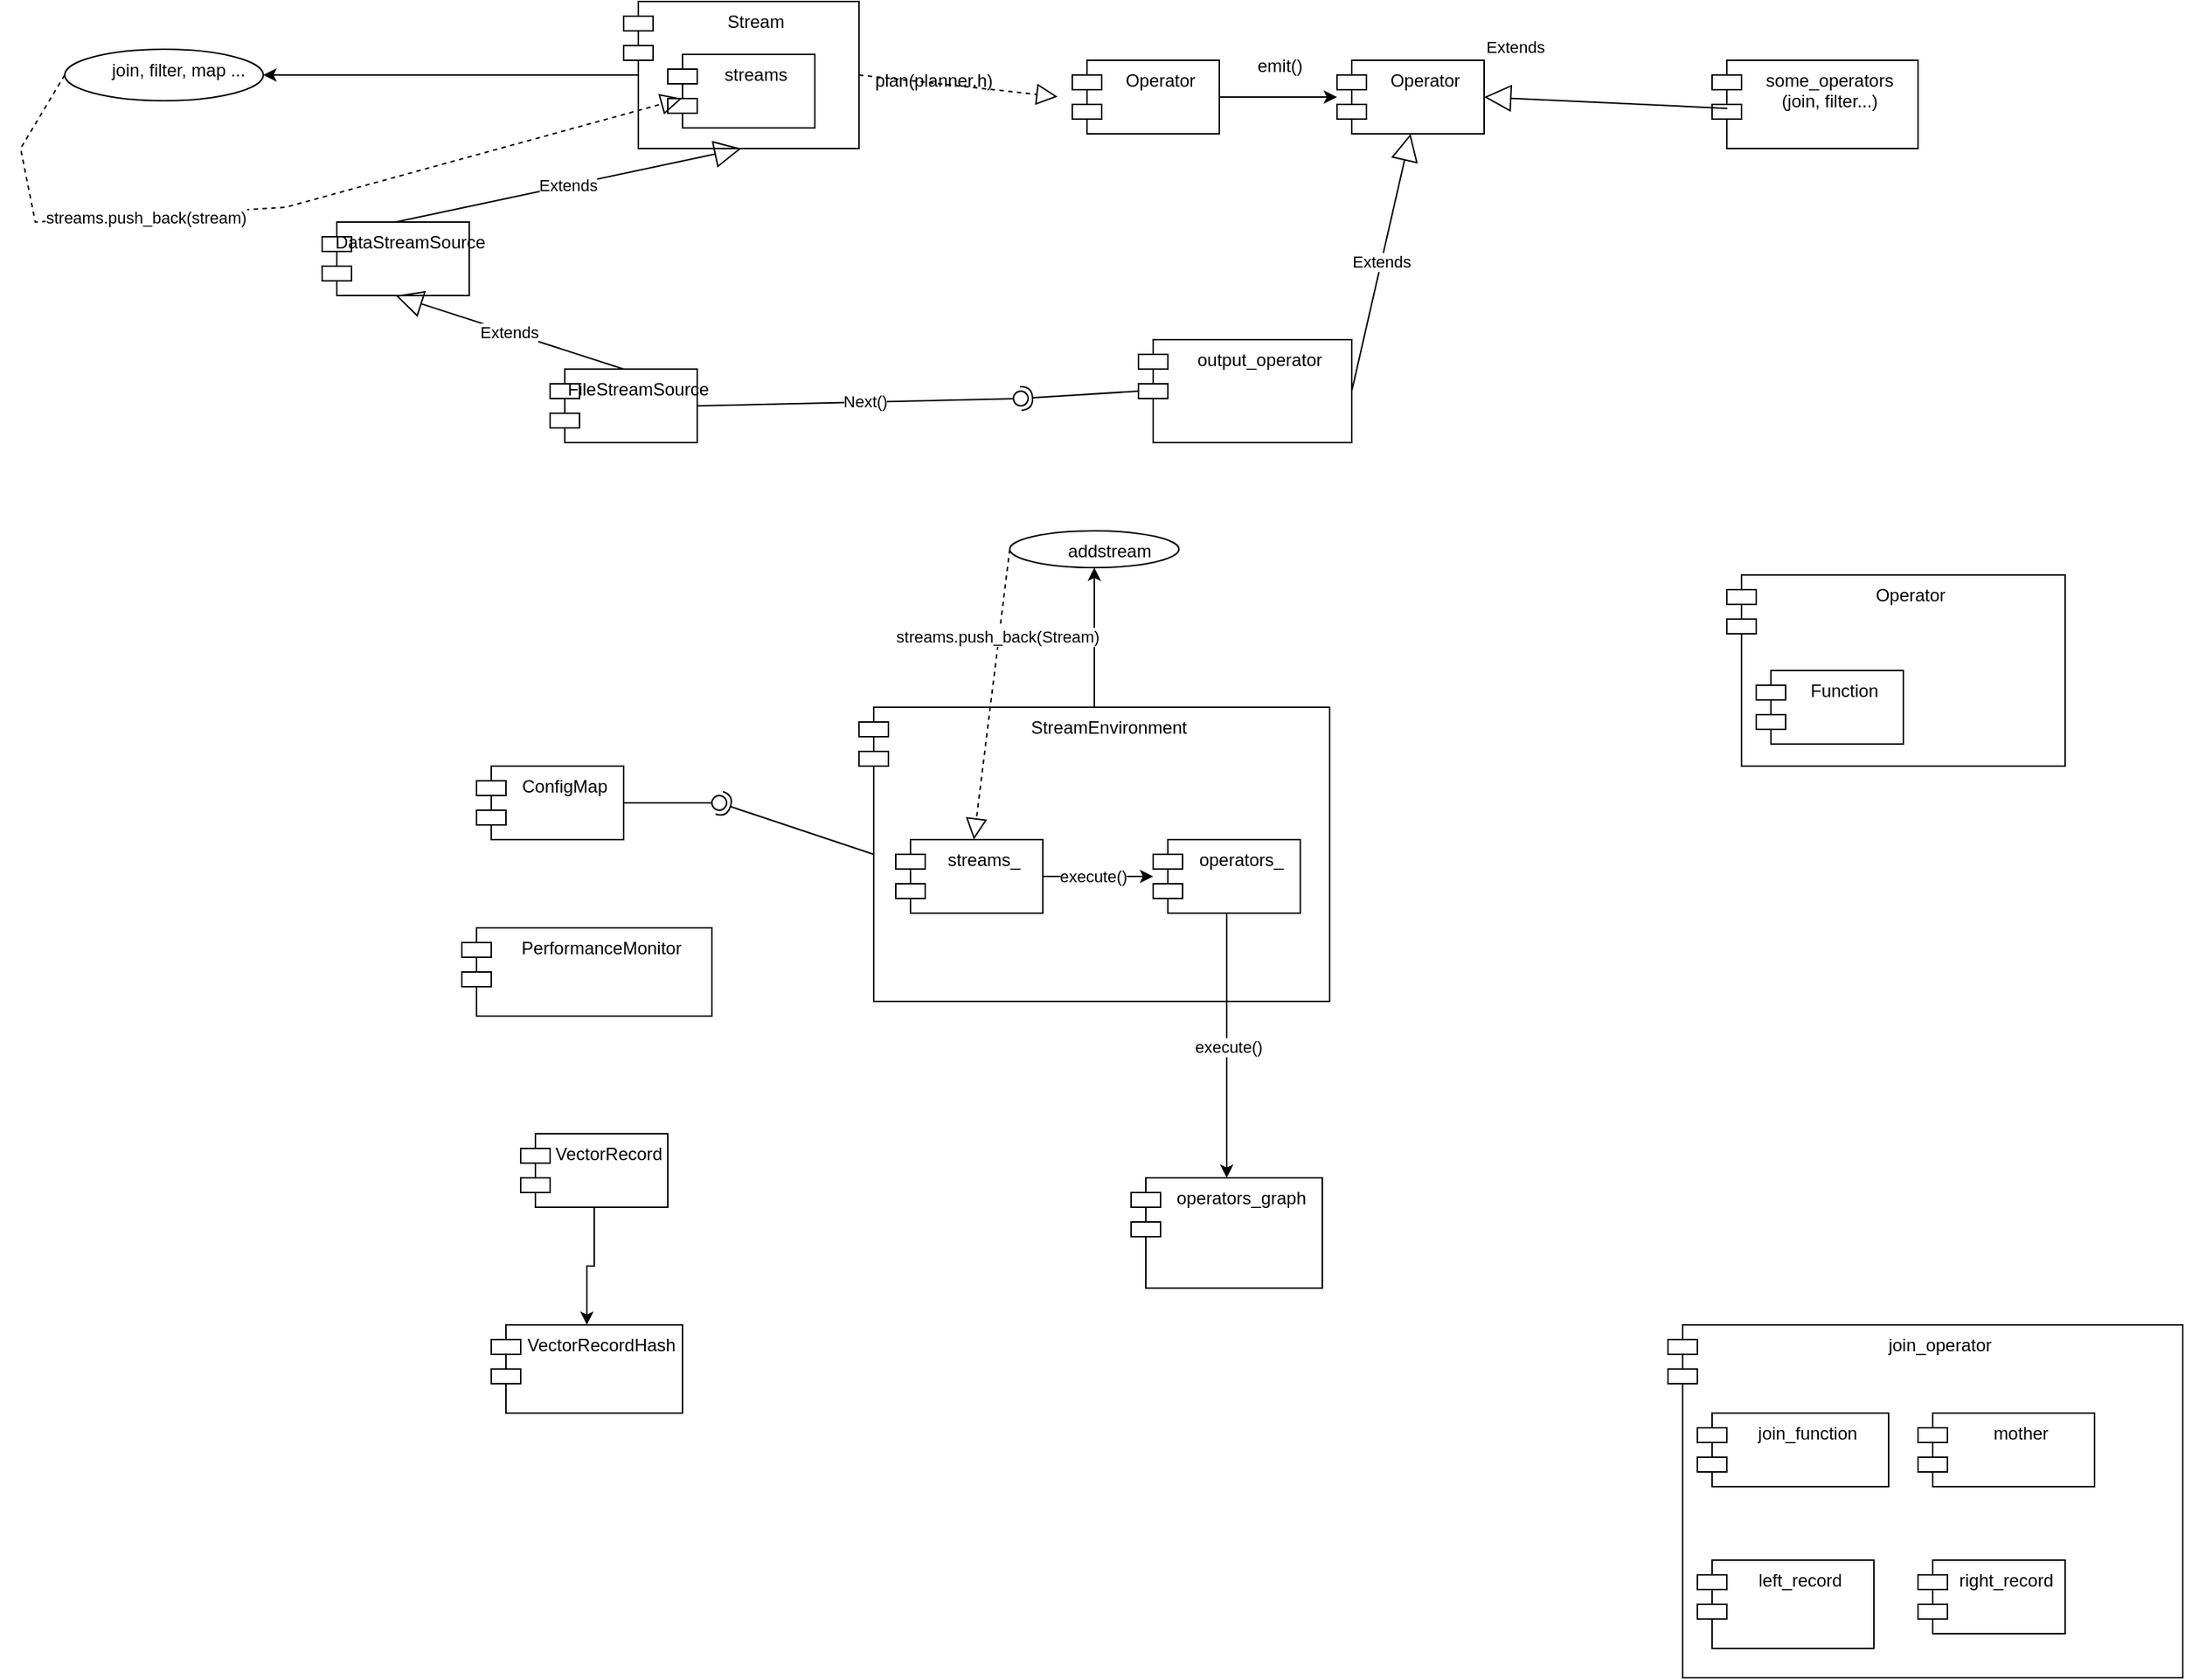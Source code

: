 <mxfile version="26.1.0">
  <diagram id="LVMDON9IrTu63IfpqEFc" name="第 1 页">
    <mxGraphModel dx="1529" dy="931" grid="1" gridSize="10" guides="1" tooltips="1" connect="1" arrows="1" fold="1" page="1" pageScale="1" pageWidth="1920" pageHeight="1200" math="0" shadow="0">
      <root>
        <mxCell id="0" />
        <mxCell id="1" parent="0" />
        <mxCell id="woGxTImo8XdjNX983pwg-132" value="" style="edgeStyle=orthogonalEdgeStyle;rounded=0;orthogonalLoop=1;jettySize=auto;html=1;exitX=0;exitY=0.5;exitDx=10;exitDy=0;exitPerimeter=0;" edge="1" parent="1" source="woGxTImo8XdjNX983pwg-3" target="woGxTImo8XdjNX983pwg-131">
          <mxGeometry relative="1" as="geometry" />
        </mxCell>
        <mxCell id="woGxTImo8XdjNX983pwg-3" value="Stream" style="shape=module;align=left;spacingLeft=20;align=center;verticalAlign=top;whiteSpace=wrap;html=1;" vertex="1" parent="1">
          <mxGeometry x="490" y="30" width="160" height="100" as="geometry" />
        </mxCell>
        <mxCell id="woGxTImo8XdjNX983pwg-9" value="DataStreamSource" style="shape=module;align=left;spacingLeft=20;align=center;verticalAlign=top;whiteSpace=wrap;html=1;" vertex="1" parent="1">
          <mxGeometry x="285" y="180" width="100" height="50" as="geometry" />
        </mxCell>
        <mxCell id="woGxTImo8XdjNX983pwg-10" value="FileStreamSource" style="shape=module;align=left;spacingLeft=20;align=center;verticalAlign=top;whiteSpace=wrap;html=1;" vertex="1" parent="1">
          <mxGeometry x="440" y="280" width="100" height="50" as="geometry" />
        </mxCell>
        <mxCell id="woGxTImo8XdjNX983pwg-11" value="Extends" style="endArrow=block;endSize=16;endFill=0;html=1;rounded=0;exitX=0.5;exitY=0;exitDx=0;exitDy=0;entryX=0.5;entryY=1;entryDx=0;entryDy=0;" edge="1" parent="1" source="woGxTImo8XdjNX983pwg-9" target="woGxTImo8XdjNX983pwg-3">
          <mxGeometry width="160" relative="1" as="geometry">
            <mxPoint x="625" y="190" as="sourcePoint" />
            <mxPoint x="785" y="190" as="targetPoint" />
          </mxGeometry>
        </mxCell>
        <mxCell id="woGxTImo8XdjNX983pwg-12" value="Extends" style="endArrow=block;endSize=16;endFill=0;html=1;rounded=0;exitX=0.5;exitY=0;exitDx=0;exitDy=0;entryX=0.5;entryY=1;entryDx=0;entryDy=0;" edge="1" parent="1" source="woGxTImo8XdjNX983pwg-10" target="woGxTImo8XdjNX983pwg-9">
          <mxGeometry width="160" relative="1" as="geometry">
            <mxPoint x="625" y="190" as="sourcePoint" />
            <mxPoint x="785" y="190" as="targetPoint" />
          </mxGeometry>
        </mxCell>
        <mxCell id="woGxTImo8XdjNX983pwg-15" value="" style="ellipse;whiteSpace=wrap;html=1;align=center;aspect=fixed;fillColor=none;strokeColor=none;resizable=0;perimeter=centerPerimeter;rotatable=0;allowArrows=0;points=[];outlineConnect=1;" vertex="1" parent="1">
          <mxGeometry x="700" y="180" width="10" height="10" as="geometry" />
        </mxCell>
        <mxCell id="woGxTImo8XdjNX983pwg-52" value="" style="edgeStyle=orthogonalEdgeStyle;rounded=0;orthogonalLoop=1;jettySize=auto;html=1;" edge="1" parent="1" source="woGxTImo8XdjNX983pwg-16" target="woGxTImo8XdjNX983pwg-51">
          <mxGeometry relative="1" as="geometry" />
        </mxCell>
        <mxCell id="woGxTImo8XdjNX983pwg-16" value="Operator&lt;div&gt;&lt;br&gt;&lt;/div&gt;" style="shape=module;align=left;spacingLeft=20;align=center;verticalAlign=top;whiteSpace=wrap;html=1;" vertex="1" parent="1">
          <mxGeometry x="795" y="70" width="100" height="50" as="geometry" />
        </mxCell>
        <mxCell id="woGxTImo8XdjNX983pwg-17" value="" style="endArrow=block;dashed=1;endFill=0;endSize=12;html=1;rounded=0;exitX=1;exitY=0.5;exitDx=0;exitDy=0;" edge="1" parent="1" source="woGxTImo8XdjNX983pwg-3">
          <mxGeometry width="160" relative="1" as="geometry">
            <mxPoint x="625" y="94.76" as="sourcePoint" />
            <mxPoint x="785" y="94.76" as="targetPoint" />
          </mxGeometry>
        </mxCell>
        <mxCell id="woGxTImo8XdjNX983pwg-18" value="&lt;div&gt;plan(planner.h)&lt;/div&gt;" style="text;strokeColor=none;fillColor=none;align=left;verticalAlign=top;spacingLeft=4;spacingRight=4;overflow=hidden;rotatable=0;points=[[0,0.5],[1,0.5]];portConstraint=eastwest;whiteSpace=wrap;html=1;" vertex="1" parent="1">
          <mxGeometry x="655" y="70" width="100" height="26" as="geometry" />
        </mxCell>
        <mxCell id="woGxTImo8XdjNX983pwg-38" value="" style="ellipse;whiteSpace=wrap;html=1;align=center;aspect=fixed;fillColor=none;strokeColor=none;resizable=0;perimeter=centerPerimeter;rotatable=0;allowArrows=0;points=[];outlineConnect=1;" vertex="1" parent="1">
          <mxGeometry x="870" y="310" width="10" height="10" as="geometry" />
        </mxCell>
        <mxCell id="woGxTImo8XdjNX983pwg-51" value="Operator&lt;div&gt;&lt;br&gt;&lt;/div&gt;" style="shape=module;align=left;spacingLeft=20;align=center;verticalAlign=top;whiteSpace=wrap;html=1;" vertex="1" parent="1">
          <mxGeometry x="975" y="70" width="100" height="50" as="geometry" />
        </mxCell>
        <mxCell id="woGxTImo8XdjNX983pwg-54" value="emit()&lt;div&gt;&lt;br&gt;&lt;/div&gt;" style="text;strokeColor=none;fillColor=none;align=left;verticalAlign=top;spacingLeft=4;spacingRight=4;overflow=hidden;rotatable=0;points=[[0,0.5],[1,0.5]];portConstraint=eastwest;whiteSpace=wrap;html=1;" vertex="1" parent="1">
          <mxGeometry x="915" y="60" width="100" height="26" as="geometry" />
        </mxCell>
        <mxCell id="woGxTImo8XdjNX983pwg-65" value="" style="edgeStyle=orthogonalEdgeStyle;rounded=0;orthogonalLoop=1;jettySize=auto;html=1;" edge="1" parent="1" source="woGxTImo8XdjNX983pwg-55" target="woGxTImo8XdjNX983pwg-64">
          <mxGeometry relative="1" as="geometry" />
        </mxCell>
        <mxCell id="woGxTImo8XdjNX983pwg-55" value="StreamEnvironment&lt;div&gt;&lt;br&gt;&lt;/div&gt;" style="shape=module;align=left;spacingLeft=20;align=center;verticalAlign=top;whiteSpace=wrap;html=1;" vertex="1" parent="1">
          <mxGeometry x="650" y="510" width="320" height="200" as="geometry" />
        </mxCell>
        <mxCell id="woGxTImo8XdjNX983pwg-136" value="" style="edgeStyle=orthogonalEdgeStyle;rounded=0;orthogonalLoop=1;jettySize=auto;html=1;" edge="1" parent="1" source="woGxTImo8XdjNX983pwg-56" target="woGxTImo8XdjNX983pwg-57">
          <mxGeometry relative="1" as="geometry" />
        </mxCell>
        <mxCell id="woGxTImo8XdjNX983pwg-137" value="execute()" style="edgeLabel;html=1;align=center;verticalAlign=middle;resizable=0;points=[];" vertex="1" connectable="0" parent="woGxTImo8XdjNX983pwg-136">
          <mxGeometry x="-0.099" relative="1" as="geometry">
            <mxPoint as="offset" />
          </mxGeometry>
        </mxCell>
        <mxCell id="woGxTImo8XdjNX983pwg-56" value="streams_" style="shape=module;align=left;spacingLeft=20;align=center;verticalAlign=top;whiteSpace=wrap;html=1;" vertex="1" parent="1">
          <mxGeometry x="675" y="600" width="100" height="50" as="geometry" />
        </mxCell>
        <mxCell id="woGxTImo8XdjNX983pwg-78" value="" style="edgeStyle=orthogonalEdgeStyle;rounded=0;orthogonalLoop=1;jettySize=auto;html=1;" edge="1" parent="1" source="woGxTImo8XdjNX983pwg-57" target="woGxTImo8XdjNX983pwg-77">
          <mxGeometry relative="1" as="geometry" />
        </mxCell>
        <mxCell id="woGxTImo8XdjNX983pwg-88" value="execute()" style="edgeLabel;html=1;align=center;verticalAlign=middle;resizable=0;points=[];" vertex="1" connectable="0" parent="woGxTImo8XdjNX983pwg-78">
          <mxGeometry x="0.003" y="1" relative="1" as="geometry">
            <mxPoint as="offset" />
          </mxGeometry>
        </mxCell>
        <mxCell id="woGxTImo8XdjNX983pwg-57" value="operators_" style="shape=module;align=left;spacingLeft=20;align=center;verticalAlign=top;whiteSpace=wrap;html=1;" vertex="1" parent="1">
          <mxGeometry x="850" y="600" width="100" height="50" as="geometry" />
        </mxCell>
        <mxCell id="woGxTImo8XdjNX983pwg-64" value="addstream" style="ellipse;whiteSpace=wrap;html=1;verticalAlign=top;spacingLeft=20;" vertex="1" parent="1">
          <mxGeometry x="752.5" y="390" width="115" height="25" as="geometry" />
        </mxCell>
        <mxCell id="woGxTImo8XdjNX983pwg-75" value="" style="endArrow=block;dashed=1;endFill=0;endSize=12;html=1;rounded=0;exitX=0;exitY=0.5;exitDx=0;exitDy=0;" edge="1" parent="1" source="woGxTImo8XdjNX983pwg-64" target="woGxTImo8XdjNX983pwg-56">
          <mxGeometry width="160" relative="1" as="geometry">
            <mxPoint x="990" y="440" as="sourcePoint" />
            <mxPoint x="910" y="350" as="targetPoint" />
          </mxGeometry>
        </mxCell>
        <mxCell id="woGxTImo8XdjNX983pwg-135" value="streams.push_back(Stream)" style="edgeLabel;html=1;align=center;verticalAlign=middle;resizable=0;points=[];" vertex="1" connectable="0" parent="woGxTImo8XdjNX983pwg-75">
          <mxGeometry x="-0.399" y="-1" relative="1" as="geometry">
            <mxPoint as="offset" />
          </mxGeometry>
        </mxCell>
        <mxCell id="woGxTImo8XdjNX983pwg-77" value="operators_graph&lt;div&gt;&lt;br&gt;&lt;/div&gt;" style="shape=module;align=left;spacingLeft=20;align=center;verticalAlign=top;whiteSpace=wrap;html=1;" vertex="1" parent="1">
          <mxGeometry x="835" y="830" width="130" height="75" as="geometry" />
        </mxCell>
        <mxCell id="woGxTImo8XdjNX983pwg-83" value="" style="ellipse;whiteSpace=wrap;html=1;align=center;aspect=fixed;fillColor=none;strokeColor=none;resizable=0;perimeter=centerPerimeter;rotatable=0;allowArrows=0;points=[];outlineConnect=1;" vertex="1" parent="1">
          <mxGeometry x="635" y="575" width="10" height="10" as="geometry" />
        </mxCell>
        <mxCell id="woGxTImo8XdjNX983pwg-92" value="ConfigMap" style="shape=module;align=left;spacingLeft=20;align=center;verticalAlign=top;whiteSpace=wrap;html=1;" vertex="1" parent="1">
          <mxGeometry x="390" y="550" width="100" height="50" as="geometry" />
        </mxCell>
        <mxCell id="woGxTImo8XdjNX983pwg-96" value="" style="rounded=0;orthogonalLoop=1;jettySize=auto;html=1;endArrow=halfCircle;endFill=0;endSize=6;strokeWidth=1;sketch=0;exitX=0;exitY=0.5;exitDx=10;exitDy=0;exitPerimeter=0;" edge="1" target="woGxTImo8XdjNX983pwg-98" parent="1" source="woGxTImo8XdjNX983pwg-55">
          <mxGeometry relative="1" as="geometry">
            <mxPoint x="550" y="575" as="sourcePoint" />
          </mxGeometry>
        </mxCell>
        <mxCell id="woGxTImo8XdjNX983pwg-97" value="" style="rounded=0;orthogonalLoop=1;jettySize=auto;html=1;endArrow=oval;endFill=0;sketch=0;sourcePerimeterSpacing=0;targetPerimeterSpacing=0;endSize=10;exitX=1;exitY=0.5;exitDx=0;exitDy=0;" edge="1" target="woGxTImo8XdjNX983pwg-98" parent="1" source="woGxTImo8XdjNX983pwg-92">
          <mxGeometry relative="1" as="geometry">
            <mxPoint x="510" y="575" as="sourcePoint" />
          </mxGeometry>
        </mxCell>
        <mxCell id="woGxTImo8XdjNX983pwg-98" value="" style="ellipse;whiteSpace=wrap;html=1;align=center;aspect=fixed;fillColor=none;strokeColor=none;resizable=0;perimeter=centerPerimeter;rotatable=0;allowArrows=0;points=[];outlineConnect=1;" vertex="1" parent="1">
          <mxGeometry x="550" y="570" width="10" height="10" as="geometry" />
        </mxCell>
        <mxCell id="woGxTImo8XdjNX983pwg-99" value="some_operators&lt;div&gt;(join, filter...)&lt;/div&gt;" style="shape=module;align=left;spacingLeft=20;align=center;verticalAlign=top;whiteSpace=wrap;html=1;" vertex="1" parent="1">
          <mxGeometry x="1230" y="70" width="140" height="60" as="geometry" />
        </mxCell>
        <mxCell id="woGxTImo8XdjNX983pwg-100" value="output_operator&lt;div&gt;&lt;br&gt;&lt;/div&gt;" style="shape=module;align=left;spacingLeft=20;align=center;verticalAlign=top;whiteSpace=wrap;html=1;" vertex="1" parent="1">
          <mxGeometry x="840" y="260" width="145" height="70" as="geometry" />
        </mxCell>
        <mxCell id="woGxTImo8XdjNX983pwg-107" value="Extends" style="endArrow=block;endSize=16;endFill=0;html=1;rounded=0;entryX=0.5;entryY=1;entryDx=0;entryDy=0;exitX=1;exitY=0.5;exitDx=0;exitDy=0;" edge="1" parent="1" source="woGxTImo8XdjNX983pwg-100" target="woGxTImo8XdjNX983pwg-51">
          <mxGeometry width="160" relative="1" as="geometry">
            <mxPoint x="1010" y="230" as="sourcePoint" />
            <mxPoint x="1170" y="230" as="targetPoint" />
          </mxGeometry>
        </mxCell>
        <mxCell id="woGxTImo8XdjNX983pwg-108" value="Extends" style="endArrow=block;endSize=16;endFill=0;html=1;rounded=0;exitX=0.074;exitY=0.545;exitDx=0;exitDy=0;exitPerimeter=0;entryX=1;entryY=0.5;entryDx=0;entryDy=0;" edge="1" parent="1" source="woGxTImo8XdjNX983pwg-99" target="woGxTImo8XdjNX983pwg-51">
          <mxGeometry x="1" y="-22" width="160" relative="1" as="geometry">
            <mxPoint x="1010" y="230" as="sourcePoint" />
            <mxPoint x="1170" y="230" as="targetPoint" />
            <mxPoint x="20" y="-12" as="offset" />
          </mxGeometry>
        </mxCell>
        <mxCell id="woGxTImo8XdjNX983pwg-109" value="" style="rounded=0;orthogonalLoop=1;jettySize=auto;html=1;endArrow=halfCircle;endFill=0;endSize=6;strokeWidth=1;sketch=0;exitX=0;exitY=0;exitDx=0;exitDy=35;exitPerimeter=0;" edge="1" parent="1" source="woGxTImo8XdjNX983pwg-100">
          <mxGeometry relative="1" as="geometry">
            <mxPoint x="685" y="295" as="sourcePoint" />
            <mxPoint x="760" y="300" as="targetPoint" />
          </mxGeometry>
        </mxCell>
        <mxCell id="woGxTImo8XdjNX983pwg-110" value="" style="rounded=0;orthogonalLoop=1;jettySize=auto;html=1;endArrow=oval;endFill=0;sketch=0;sourcePerimeterSpacing=0;targetPerimeterSpacing=0;endSize=10;exitX=1;exitY=0.5;exitDx=0;exitDy=0;" edge="1" parent="1" source="woGxTImo8XdjNX983pwg-10">
          <mxGeometry relative="1" as="geometry">
            <mxPoint x="645" y="295" as="sourcePoint" />
            <mxPoint x="760" y="300" as="targetPoint" />
          </mxGeometry>
        </mxCell>
        <mxCell id="woGxTImo8XdjNX983pwg-112" value="Next()" style="edgeLabel;html=1;align=center;verticalAlign=middle;resizable=0;points=[];" vertex="1" connectable="0" parent="woGxTImo8XdjNX983pwg-110">
          <mxGeometry x="0.036" y="1" relative="1" as="geometry">
            <mxPoint as="offset" />
          </mxGeometry>
        </mxCell>
        <mxCell id="woGxTImo8XdjNX983pwg-111" value="" style="ellipse;whiteSpace=wrap;html=1;align=center;aspect=fixed;fillColor=none;strokeColor=none;resizable=0;perimeter=centerPerimeter;rotatable=0;allowArrows=0;points=[];outlineConnect=1;" vertex="1" parent="1">
          <mxGeometry x="660" y="290" width="10" height="10" as="geometry" />
        </mxCell>
        <mxCell id="woGxTImo8XdjNX983pwg-113" value="Operator&lt;div&gt;&lt;br&gt;&lt;/div&gt;" style="shape=module;align=left;spacingLeft=20;align=center;verticalAlign=top;whiteSpace=wrap;html=1;" vertex="1" parent="1">
          <mxGeometry x="1240" y="420" width="230" height="130" as="geometry" />
        </mxCell>
        <mxCell id="woGxTImo8XdjNX983pwg-115" value="Function" style="shape=module;align=left;spacingLeft=20;align=center;verticalAlign=top;whiteSpace=wrap;html=1;" vertex="1" parent="1">
          <mxGeometry x="1260" y="485" width="100" height="50" as="geometry" />
        </mxCell>
        <mxCell id="woGxTImo8XdjNX983pwg-116" value="join_operator&lt;div&gt;&lt;br&gt;&lt;/div&gt;" style="shape=module;align=left;spacingLeft=20;align=center;verticalAlign=top;whiteSpace=wrap;html=1;" vertex="1" parent="1">
          <mxGeometry x="1200" y="930" width="350" height="240" as="geometry" />
        </mxCell>
        <mxCell id="woGxTImo8XdjNX983pwg-117" value="join_function" style="shape=module;align=left;spacingLeft=20;align=center;verticalAlign=top;whiteSpace=wrap;html=1;" vertex="1" parent="1">
          <mxGeometry x="1220" y="990" width="130" height="50" as="geometry" />
        </mxCell>
        <mxCell id="woGxTImo8XdjNX983pwg-118" value="mother" style="shape=module;align=left;spacingLeft=20;align=center;verticalAlign=top;whiteSpace=wrap;html=1;" vertex="1" parent="1">
          <mxGeometry x="1370" y="990" width="120" height="50" as="geometry" />
        </mxCell>
        <mxCell id="woGxTImo8XdjNX983pwg-119" value="left_record&lt;div&gt;&lt;br&gt;&lt;/div&gt;" style="shape=module;align=left;spacingLeft=20;align=center;verticalAlign=top;whiteSpace=wrap;html=1;" vertex="1" parent="1">
          <mxGeometry x="1220" y="1090" width="120" height="60" as="geometry" />
        </mxCell>
        <mxCell id="woGxTImo8XdjNX983pwg-120" value="right_record" style="shape=module;align=left;spacingLeft=20;align=center;verticalAlign=top;whiteSpace=wrap;html=1;" vertex="1" parent="1">
          <mxGeometry x="1370" y="1090" width="100" height="50" as="geometry" />
        </mxCell>
        <mxCell id="woGxTImo8XdjNX983pwg-121" value="PerformanceMonitor" style="shape=module;align=left;spacingLeft=20;align=center;verticalAlign=top;whiteSpace=wrap;html=1;" vertex="1" parent="1">
          <mxGeometry x="380" y="660" width="170" height="60" as="geometry" />
        </mxCell>
        <mxCell id="woGxTImo8XdjNX983pwg-124" value="" style="edgeStyle=orthogonalEdgeStyle;rounded=0;orthogonalLoop=1;jettySize=auto;html=1;" edge="1" parent="1" source="woGxTImo8XdjNX983pwg-122" target="woGxTImo8XdjNX983pwg-123">
          <mxGeometry relative="1" as="geometry" />
        </mxCell>
        <mxCell id="woGxTImo8XdjNX983pwg-122" value="VectorRecord" style="shape=module;align=left;spacingLeft=20;align=center;verticalAlign=top;whiteSpace=wrap;html=1;" vertex="1" parent="1">
          <mxGeometry x="420" y="800" width="100" height="50" as="geometry" />
        </mxCell>
        <mxCell id="woGxTImo8XdjNX983pwg-123" value="VectorRecordHash" style="shape=module;align=left;spacingLeft=20;align=center;verticalAlign=top;whiteSpace=wrap;html=1;" vertex="1" parent="1">
          <mxGeometry x="400" y="930" width="130" height="60" as="geometry" />
        </mxCell>
        <mxCell id="woGxTImo8XdjNX983pwg-131" value="join, filter, map ..." style="ellipse;whiteSpace=wrap;html=1;verticalAlign=top;spacingLeft=20;" vertex="1" parent="1">
          <mxGeometry x="110" y="62.5" width="135" height="35" as="geometry" />
        </mxCell>
        <mxCell id="woGxTImo8XdjNX983pwg-140" value="streams" style="shape=module;align=left;spacingLeft=20;align=center;verticalAlign=top;whiteSpace=wrap;html=1;" vertex="1" parent="1">
          <mxGeometry x="520" y="66" width="100" height="50" as="geometry" />
        </mxCell>
        <mxCell id="woGxTImo8XdjNX983pwg-144" value="" style="endArrow=block;dashed=1;endFill=0;endSize=12;html=1;rounded=0;exitX=0;exitY=0.5;exitDx=0;exitDy=0;entryX=0.096;entryY=0.6;entryDx=0;entryDy=0;entryPerimeter=0;" edge="1" parent="1" source="woGxTImo8XdjNX983pwg-131" target="woGxTImo8XdjNX983pwg-140">
          <mxGeometry width="160" relative="1" as="geometry">
            <mxPoint x="120" y="130" as="sourcePoint" />
            <mxPoint x="280" y="130" as="targetPoint" />
            <Array as="points">
              <mxPoint x="80" y="130" />
              <mxPoint x="90" y="180" />
              <mxPoint x="260" y="170" />
            </Array>
          </mxGeometry>
        </mxCell>
        <mxCell id="woGxTImo8XdjNX983pwg-145" value="streams.push_back(stream)" style="edgeLabel;html=1;align=center;verticalAlign=middle;resizable=0;points=[];" vertex="1" connectable="0" parent="woGxTImo8XdjNX983pwg-144">
          <mxGeometry x="-0.343" y="-1" relative="1" as="geometry">
            <mxPoint x="1" as="offset" />
          </mxGeometry>
        </mxCell>
      </root>
    </mxGraphModel>
  </diagram>
</mxfile>
